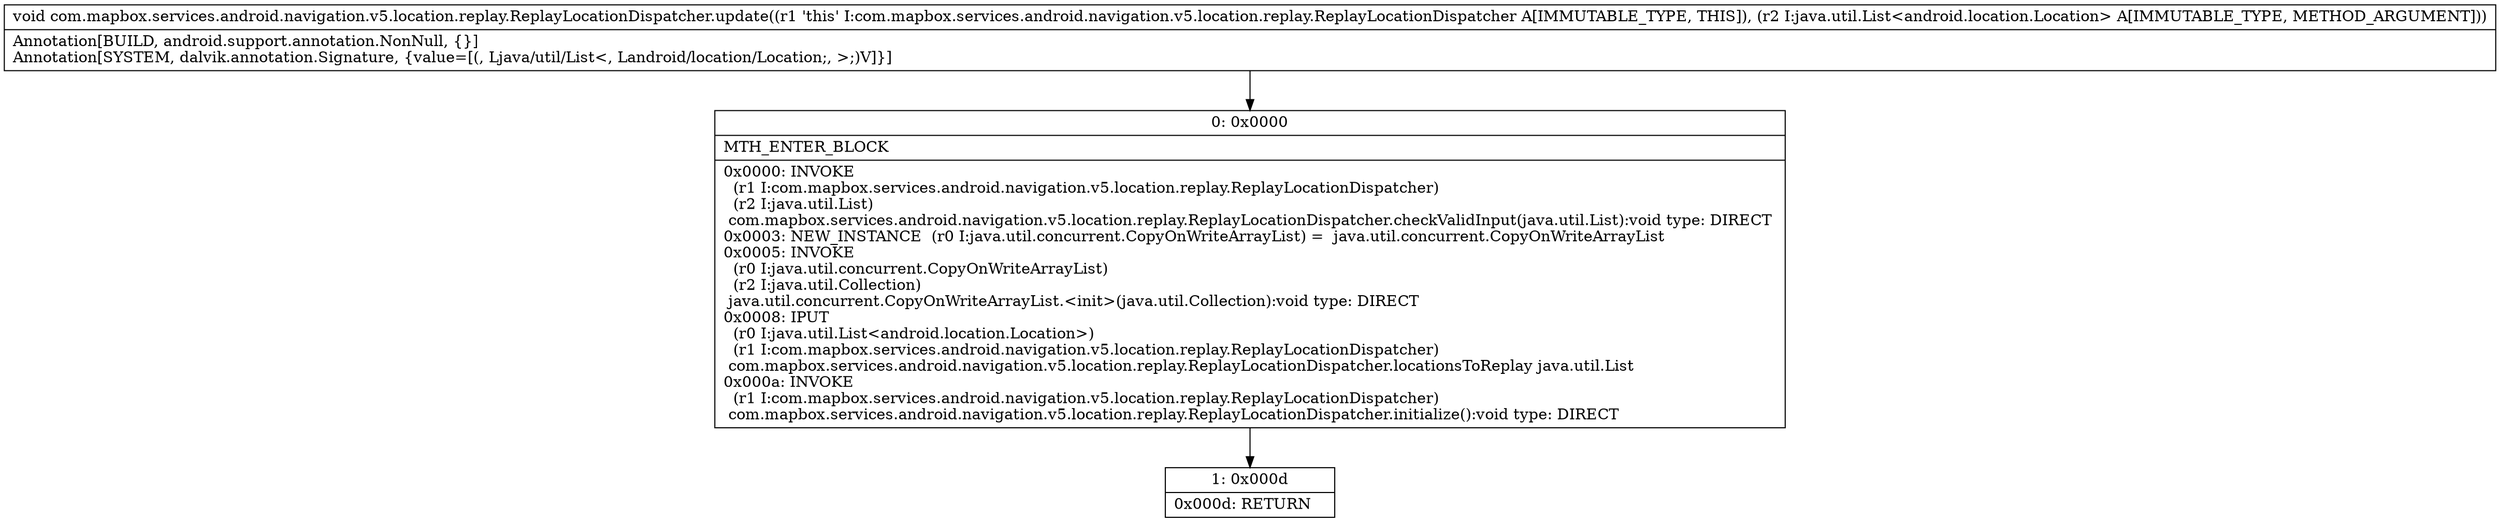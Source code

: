 digraph "CFG forcom.mapbox.services.android.navigation.v5.location.replay.ReplayLocationDispatcher.update(Ljava\/util\/List;)V" {
Node_0 [shape=record,label="{0\:\ 0x0000|MTH_ENTER_BLOCK\l|0x0000: INVOKE  \l  (r1 I:com.mapbox.services.android.navigation.v5.location.replay.ReplayLocationDispatcher)\l  (r2 I:java.util.List)\l com.mapbox.services.android.navigation.v5.location.replay.ReplayLocationDispatcher.checkValidInput(java.util.List):void type: DIRECT \l0x0003: NEW_INSTANCE  (r0 I:java.util.concurrent.CopyOnWriteArrayList) =  java.util.concurrent.CopyOnWriteArrayList \l0x0005: INVOKE  \l  (r0 I:java.util.concurrent.CopyOnWriteArrayList)\l  (r2 I:java.util.Collection)\l java.util.concurrent.CopyOnWriteArrayList.\<init\>(java.util.Collection):void type: DIRECT \l0x0008: IPUT  \l  (r0 I:java.util.List\<android.location.Location\>)\l  (r1 I:com.mapbox.services.android.navigation.v5.location.replay.ReplayLocationDispatcher)\l com.mapbox.services.android.navigation.v5.location.replay.ReplayLocationDispatcher.locationsToReplay java.util.List \l0x000a: INVOKE  \l  (r1 I:com.mapbox.services.android.navigation.v5.location.replay.ReplayLocationDispatcher)\l com.mapbox.services.android.navigation.v5.location.replay.ReplayLocationDispatcher.initialize():void type: DIRECT \l}"];
Node_1 [shape=record,label="{1\:\ 0x000d|0x000d: RETURN   \l}"];
MethodNode[shape=record,label="{void com.mapbox.services.android.navigation.v5.location.replay.ReplayLocationDispatcher.update((r1 'this' I:com.mapbox.services.android.navigation.v5.location.replay.ReplayLocationDispatcher A[IMMUTABLE_TYPE, THIS]), (r2 I:java.util.List\<android.location.Location\> A[IMMUTABLE_TYPE, METHOD_ARGUMENT]))  | Annotation[BUILD, android.support.annotation.NonNull, \{\}]\lAnnotation[SYSTEM, dalvik.annotation.Signature, \{value=[(, Ljava\/util\/List\<, Landroid\/location\/Location;, \>;)V]\}]\l}"];
MethodNode -> Node_0;
Node_0 -> Node_1;
}

